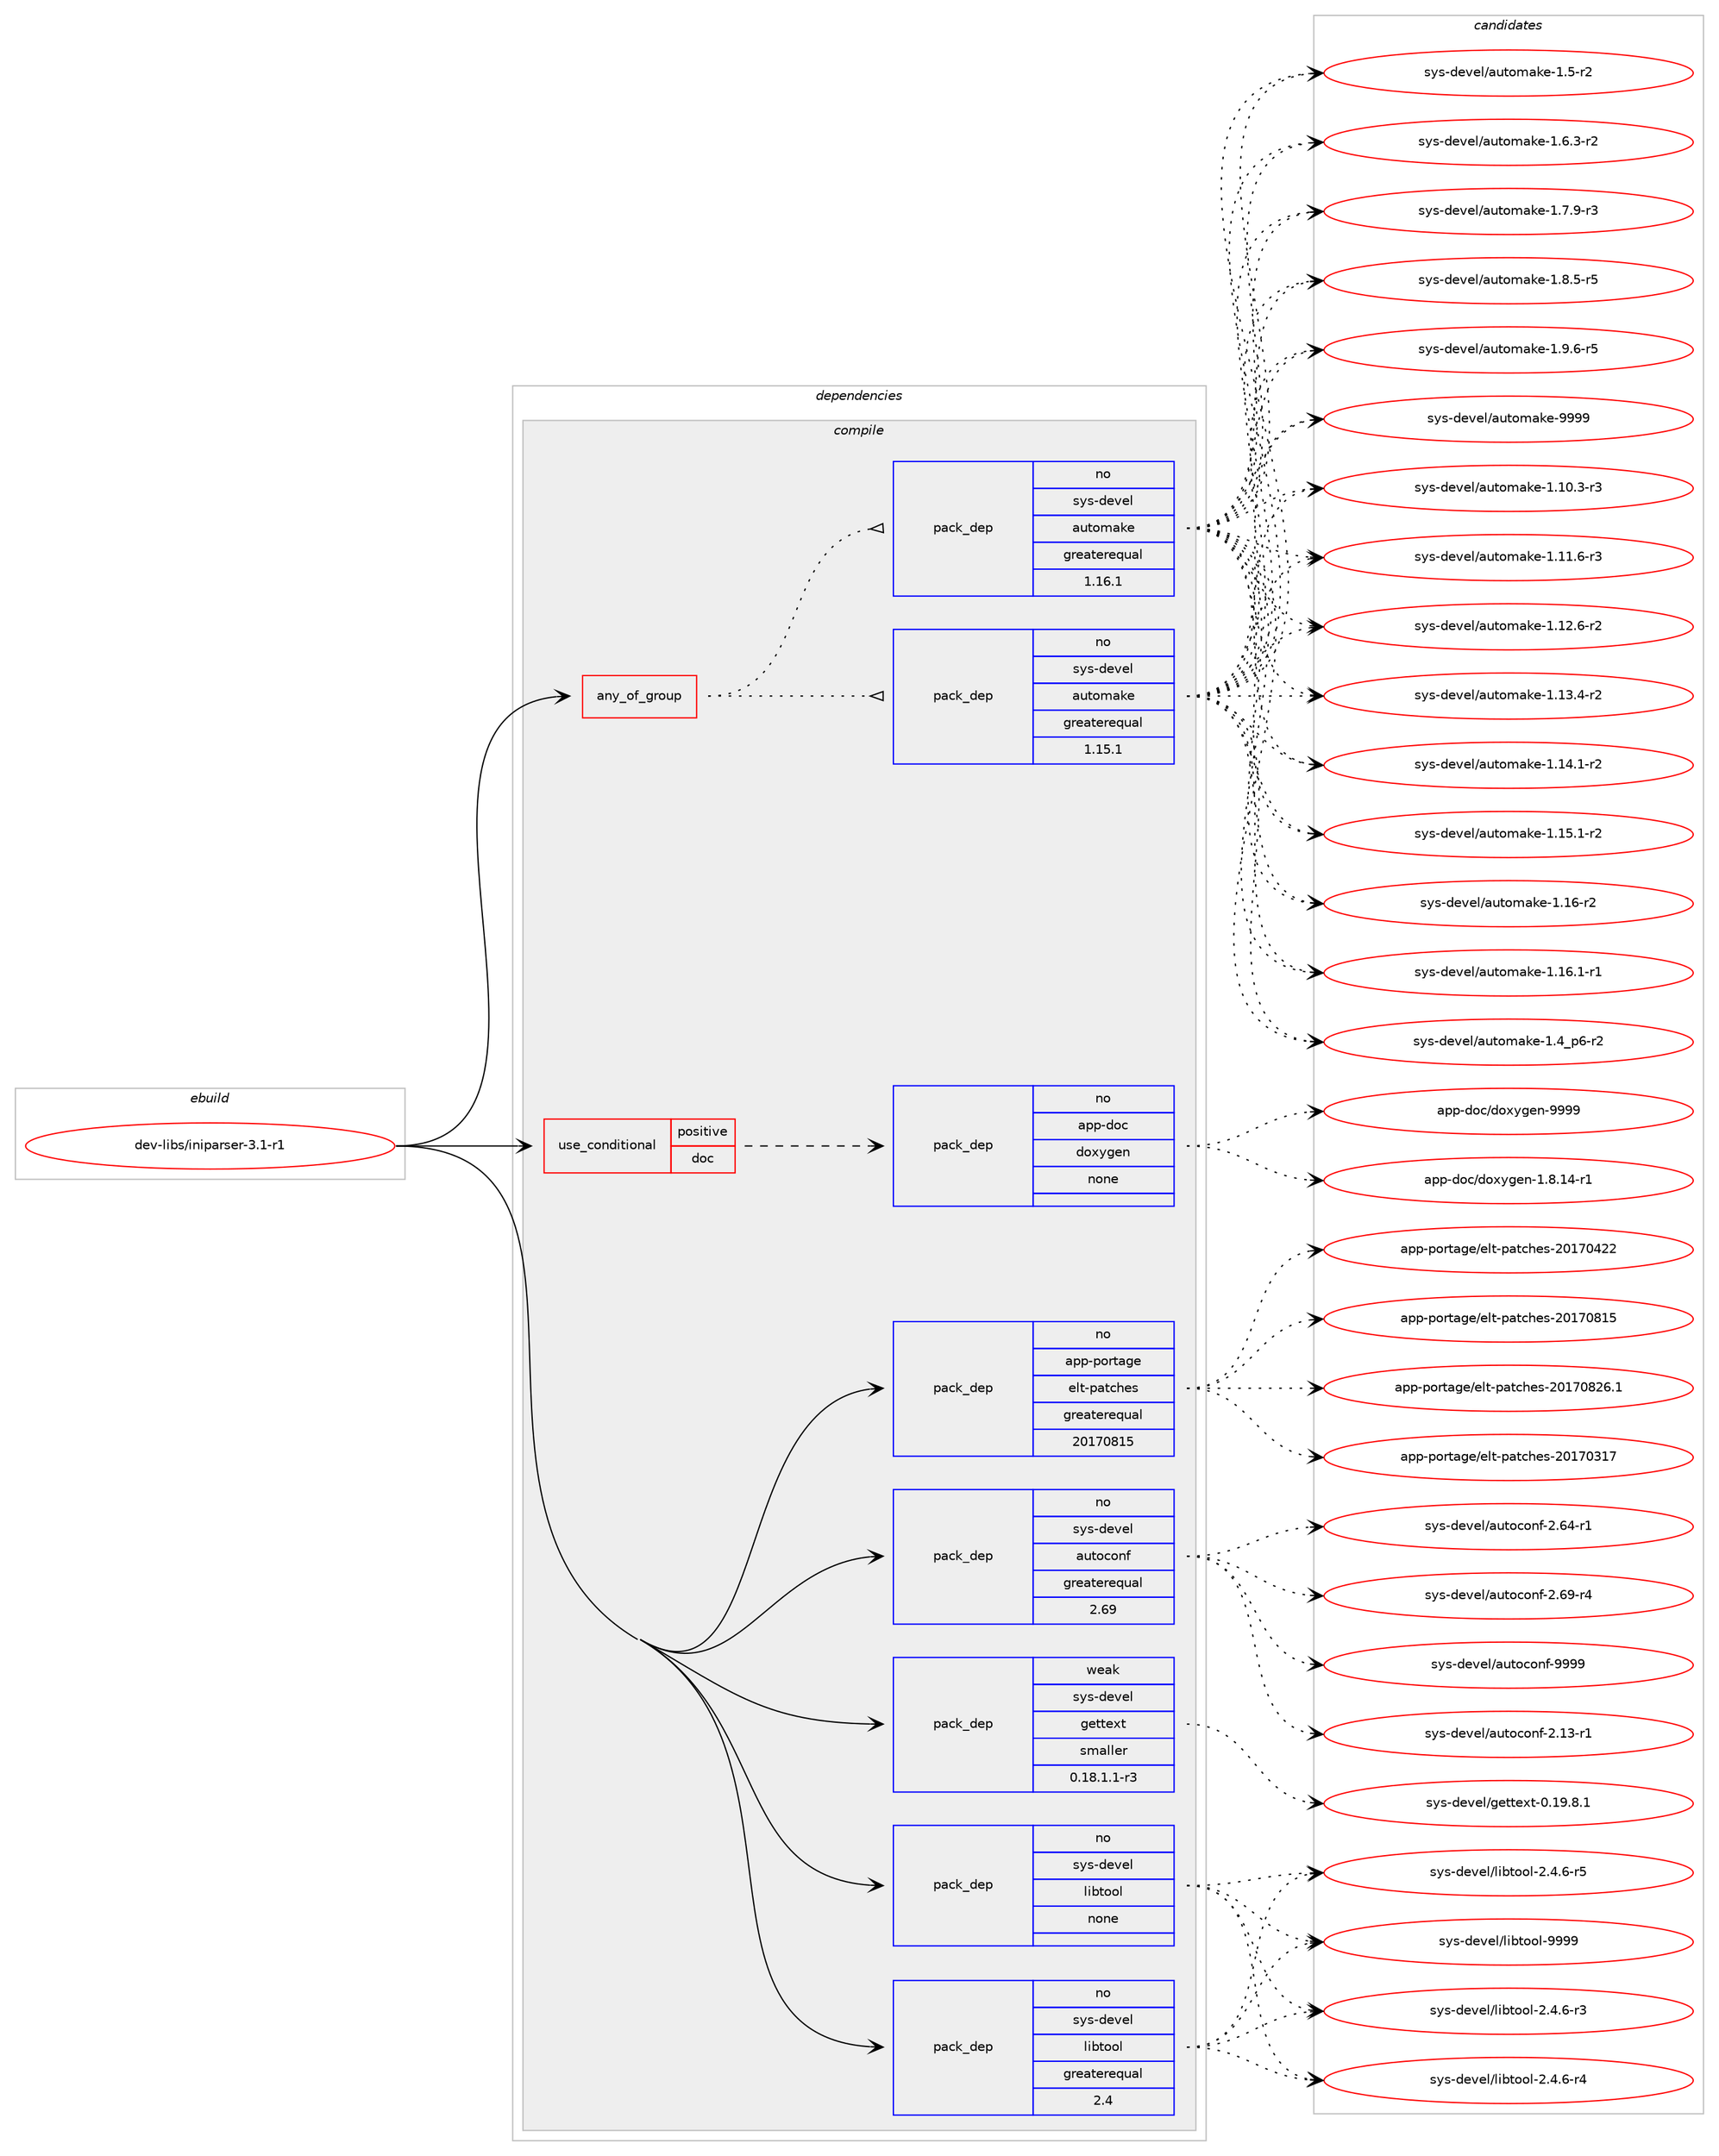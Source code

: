 digraph prolog {

# *************
# Graph options
# *************

newrank=true;
concentrate=true;
compound=true;
graph [rankdir=LR,fontname=Helvetica,fontsize=10,ranksep=1.5];#, ranksep=2.5, nodesep=0.2];
edge  [arrowhead=vee];
node  [fontname=Helvetica,fontsize=10];

# **********
# The ebuild
# **********

subgraph cluster_leftcol {
color=gray;
rank=same;
label=<<i>ebuild</i>>;
id [label="dev-libs/iniparser-3.1-r1", color=red, width=4, href="../dev-libs/iniparser-3.1-r1.svg"];
}

# ****************
# The dependencies
# ****************

subgraph cluster_midcol {
color=gray;
label=<<i>dependencies</i>>;
subgraph cluster_compile {
fillcolor="#eeeeee";
style=filled;
label=<<i>compile</i>>;
subgraph any22177 {
dependency1366408 [label=<<TABLE BORDER="0" CELLBORDER="1" CELLSPACING="0" CELLPADDING="4"><TR><TD CELLPADDING="10">any_of_group</TD></TR></TABLE>>, shape=none, color=red];subgraph pack977924 {
dependency1366409 [label=<<TABLE BORDER="0" CELLBORDER="1" CELLSPACING="0" CELLPADDING="4" WIDTH="220"><TR><TD ROWSPAN="6" CELLPADDING="30">pack_dep</TD></TR><TR><TD WIDTH="110">no</TD></TR><TR><TD>sys-devel</TD></TR><TR><TD>automake</TD></TR><TR><TD>greaterequal</TD></TR><TR><TD>1.16.1</TD></TR></TABLE>>, shape=none, color=blue];
}
dependency1366408:e -> dependency1366409:w [weight=20,style="dotted",arrowhead="oinv"];
subgraph pack977925 {
dependency1366410 [label=<<TABLE BORDER="0" CELLBORDER="1" CELLSPACING="0" CELLPADDING="4" WIDTH="220"><TR><TD ROWSPAN="6" CELLPADDING="30">pack_dep</TD></TR><TR><TD WIDTH="110">no</TD></TR><TR><TD>sys-devel</TD></TR><TR><TD>automake</TD></TR><TR><TD>greaterequal</TD></TR><TR><TD>1.15.1</TD></TR></TABLE>>, shape=none, color=blue];
}
dependency1366408:e -> dependency1366410:w [weight=20,style="dotted",arrowhead="oinv"];
}
id:e -> dependency1366408:w [weight=20,style="solid",arrowhead="vee"];
subgraph cond365755 {
dependency1366411 [label=<<TABLE BORDER="0" CELLBORDER="1" CELLSPACING="0" CELLPADDING="4"><TR><TD ROWSPAN="3" CELLPADDING="10">use_conditional</TD></TR><TR><TD>positive</TD></TR><TR><TD>doc</TD></TR></TABLE>>, shape=none, color=red];
subgraph pack977926 {
dependency1366412 [label=<<TABLE BORDER="0" CELLBORDER="1" CELLSPACING="0" CELLPADDING="4" WIDTH="220"><TR><TD ROWSPAN="6" CELLPADDING="30">pack_dep</TD></TR><TR><TD WIDTH="110">no</TD></TR><TR><TD>app-doc</TD></TR><TR><TD>doxygen</TD></TR><TR><TD>none</TD></TR><TR><TD></TD></TR></TABLE>>, shape=none, color=blue];
}
dependency1366411:e -> dependency1366412:w [weight=20,style="dashed",arrowhead="vee"];
}
id:e -> dependency1366411:w [weight=20,style="solid",arrowhead="vee"];
subgraph pack977927 {
dependency1366413 [label=<<TABLE BORDER="0" CELLBORDER="1" CELLSPACING="0" CELLPADDING="4" WIDTH="220"><TR><TD ROWSPAN="6" CELLPADDING="30">pack_dep</TD></TR><TR><TD WIDTH="110">no</TD></TR><TR><TD>app-portage</TD></TR><TR><TD>elt-patches</TD></TR><TR><TD>greaterequal</TD></TR><TR><TD>20170815</TD></TR></TABLE>>, shape=none, color=blue];
}
id:e -> dependency1366413:w [weight=20,style="solid",arrowhead="vee"];
subgraph pack977928 {
dependency1366414 [label=<<TABLE BORDER="0" CELLBORDER="1" CELLSPACING="0" CELLPADDING="4" WIDTH="220"><TR><TD ROWSPAN="6" CELLPADDING="30">pack_dep</TD></TR><TR><TD WIDTH="110">no</TD></TR><TR><TD>sys-devel</TD></TR><TR><TD>autoconf</TD></TR><TR><TD>greaterequal</TD></TR><TR><TD>2.69</TD></TR></TABLE>>, shape=none, color=blue];
}
id:e -> dependency1366414:w [weight=20,style="solid",arrowhead="vee"];
subgraph pack977929 {
dependency1366415 [label=<<TABLE BORDER="0" CELLBORDER="1" CELLSPACING="0" CELLPADDING="4" WIDTH="220"><TR><TD ROWSPAN="6" CELLPADDING="30">pack_dep</TD></TR><TR><TD WIDTH="110">no</TD></TR><TR><TD>sys-devel</TD></TR><TR><TD>libtool</TD></TR><TR><TD>greaterequal</TD></TR><TR><TD>2.4</TD></TR></TABLE>>, shape=none, color=blue];
}
id:e -> dependency1366415:w [weight=20,style="solid",arrowhead="vee"];
subgraph pack977930 {
dependency1366416 [label=<<TABLE BORDER="0" CELLBORDER="1" CELLSPACING="0" CELLPADDING="4" WIDTH="220"><TR><TD ROWSPAN="6" CELLPADDING="30">pack_dep</TD></TR><TR><TD WIDTH="110">no</TD></TR><TR><TD>sys-devel</TD></TR><TR><TD>libtool</TD></TR><TR><TD>none</TD></TR><TR><TD></TD></TR></TABLE>>, shape=none, color=blue];
}
id:e -> dependency1366416:w [weight=20,style="solid",arrowhead="vee"];
subgraph pack977931 {
dependency1366417 [label=<<TABLE BORDER="0" CELLBORDER="1" CELLSPACING="0" CELLPADDING="4" WIDTH="220"><TR><TD ROWSPAN="6" CELLPADDING="30">pack_dep</TD></TR><TR><TD WIDTH="110">weak</TD></TR><TR><TD>sys-devel</TD></TR><TR><TD>gettext</TD></TR><TR><TD>smaller</TD></TR><TR><TD>0.18.1.1-r3</TD></TR></TABLE>>, shape=none, color=blue];
}
id:e -> dependency1366417:w [weight=20,style="solid",arrowhead="vee"];
}
subgraph cluster_compileandrun {
fillcolor="#eeeeee";
style=filled;
label=<<i>compile and run</i>>;
}
subgraph cluster_run {
fillcolor="#eeeeee";
style=filled;
label=<<i>run</i>>;
}
}

# **************
# The candidates
# **************

subgraph cluster_choices {
rank=same;
color=gray;
label=<<i>candidates</i>>;

subgraph choice977924 {
color=black;
nodesep=1;
choice11512111545100101118101108479711711611110997107101454946494846514511451 [label="sys-devel/automake-1.10.3-r3", color=red, width=4,href="../sys-devel/automake-1.10.3-r3.svg"];
choice11512111545100101118101108479711711611110997107101454946494946544511451 [label="sys-devel/automake-1.11.6-r3", color=red, width=4,href="../sys-devel/automake-1.11.6-r3.svg"];
choice11512111545100101118101108479711711611110997107101454946495046544511450 [label="sys-devel/automake-1.12.6-r2", color=red, width=4,href="../sys-devel/automake-1.12.6-r2.svg"];
choice11512111545100101118101108479711711611110997107101454946495146524511450 [label="sys-devel/automake-1.13.4-r2", color=red, width=4,href="../sys-devel/automake-1.13.4-r2.svg"];
choice11512111545100101118101108479711711611110997107101454946495246494511450 [label="sys-devel/automake-1.14.1-r2", color=red, width=4,href="../sys-devel/automake-1.14.1-r2.svg"];
choice11512111545100101118101108479711711611110997107101454946495346494511450 [label="sys-devel/automake-1.15.1-r2", color=red, width=4,href="../sys-devel/automake-1.15.1-r2.svg"];
choice1151211154510010111810110847971171161111099710710145494649544511450 [label="sys-devel/automake-1.16-r2", color=red, width=4,href="../sys-devel/automake-1.16-r2.svg"];
choice11512111545100101118101108479711711611110997107101454946495446494511449 [label="sys-devel/automake-1.16.1-r1", color=red, width=4,href="../sys-devel/automake-1.16.1-r1.svg"];
choice115121115451001011181011084797117116111109971071014549465295112544511450 [label="sys-devel/automake-1.4_p6-r2", color=red, width=4,href="../sys-devel/automake-1.4_p6-r2.svg"];
choice11512111545100101118101108479711711611110997107101454946534511450 [label="sys-devel/automake-1.5-r2", color=red, width=4,href="../sys-devel/automake-1.5-r2.svg"];
choice115121115451001011181011084797117116111109971071014549465446514511450 [label="sys-devel/automake-1.6.3-r2", color=red, width=4,href="../sys-devel/automake-1.6.3-r2.svg"];
choice115121115451001011181011084797117116111109971071014549465546574511451 [label="sys-devel/automake-1.7.9-r3", color=red, width=4,href="../sys-devel/automake-1.7.9-r3.svg"];
choice115121115451001011181011084797117116111109971071014549465646534511453 [label="sys-devel/automake-1.8.5-r5", color=red, width=4,href="../sys-devel/automake-1.8.5-r5.svg"];
choice115121115451001011181011084797117116111109971071014549465746544511453 [label="sys-devel/automake-1.9.6-r5", color=red, width=4,href="../sys-devel/automake-1.9.6-r5.svg"];
choice115121115451001011181011084797117116111109971071014557575757 [label="sys-devel/automake-9999", color=red, width=4,href="../sys-devel/automake-9999.svg"];
dependency1366409:e -> choice11512111545100101118101108479711711611110997107101454946494846514511451:w [style=dotted,weight="100"];
dependency1366409:e -> choice11512111545100101118101108479711711611110997107101454946494946544511451:w [style=dotted,weight="100"];
dependency1366409:e -> choice11512111545100101118101108479711711611110997107101454946495046544511450:w [style=dotted,weight="100"];
dependency1366409:e -> choice11512111545100101118101108479711711611110997107101454946495146524511450:w [style=dotted,weight="100"];
dependency1366409:e -> choice11512111545100101118101108479711711611110997107101454946495246494511450:w [style=dotted,weight="100"];
dependency1366409:e -> choice11512111545100101118101108479711711611110997107101454946495346494511450:w [style=dotted,weight="100"];
dependency1366409:e -> choice1151211154510010111810110847971171161111099710710145494649544511450:w [style=dotted,weight="100"];
dependency1366409:e -> choice11512111545100101118101108479711711611110997107101454946495446494511449:w [style=dotted,weight="100"];
dependency1366409:e -> choice115121115451001011181011084797117116111109971071014549465295112544511450:w [style=dotted,weight="100"];
dependency1366409:e -> choice11512111545100101118101108479711711611110997107101454946534511450:w [style=dotted,weight="100"];
dependency1366409:e -> choice115121115451001011181011084797117116111109971071014549465446514511450:w [style=dotted,weight="100"];
dependency1366409:e -> choice115121115451001011181011084797117116111109971071014549465546574511451:w [style=dotted,weight="100"];
dependency1366409:e -> choice115121115451001011181011084797117116111109971071014549465646534511453:w [style=dotted,weight="100"];
dependency1366409:e -> choice115121115451001011181011084797117116111109971071014549465746544511453:w [style=dotted,weight="100"];
dependency1366409:e -> choice115121115451001011181011084797117116111109971071014557575757:w [style=dotted,weight="100"];
}
subgraph choice977925 {
color=black;
nodesep=1;
choice11512111545100101118101108479711711611110997107101454946494846514511451 [label="sys-devel/automake-1.10.3-r3", color=red, width=4,href="../sys-devel/automake-1.10.3-r3.svg"];
choice11512111545100101118101108479711711611110997107101454946494946544511451 [label="sys-devel/automake-1.11.6-r3", color=red, width=4,href="../sys-devel/automake-1.11.6-r3.svg"];
choice11512111545100101118101108479711711611110997107101454946495046544511450 [label="sys-devel/automake-1.12.6-r2", color=red, width=4,href="../sys-devel/automake-1.12.6-r2.svg"];
choice11512111545100101118101108479711711611110997107101454946495146524511450 [label="sys-devel/automake-1.13.4-r2", color=red, width=4,href="../sys-devel/automake-1.13.4-r2.svg"];
choice11512111545100101118101108479711711611110997107101454946495246494511450 [label="sys-devel/automake-1.14.1-r2", color=red, width=4,href="../sys-devel/automake-1.14.1-r2.svg"];
choice11512111545100101118101108479711711611110997107101454946495346494511450 [label="sys-devel/automake-1.15.1-r2", color=red, width=4,href="../sys-devel/automake-1.15.1-r2.svg"];
choice1151211154510010111810110847971171161111099710710145494649544511450 [label="sys-devel/automake-1.16-r2", color=red, width=4,href="../sys-devel/automake-1.16-r2.svg"];
choice11512111545100101118101108479711711611110997107101454946495446494511449 [label="sys-devel/automake-1.16.1-r1", color=red, width=4,href="../sys-devel/automake-1.16.1-r1.svg"];
choice115121115451001011181011084797117116111109971071014549465295112544511450 [label="sys-devel/automake-1.4_p6-r2", color=red, width=4,href="../sys-devel/automake-1.4_p6-r2.svg"];
choice11512111545100101118101108479711711611110997107101454946534511450 [label="sys-devel/automake-1.5-r2", color=red, width=4,href="../sys-devel/automake-1.5-r2.svg"];
choice115121115451001011181011084797117116111109971071014549465446514511450 [label="sys-devel/automake-1.6.3-r2", color=red, width=4,href="../sys-devel/automake-1.6.3-r2.svg"];
choice115121115451001011181011084797117116111109971071014549465546574511451 [label="sys-devel/automake-1.7.9-r3", color=red, width=4,href="../sys-devel/automake-1.7.9-r3.svg"];
choice115121115451001011181011084797117116111109971071014549465646534511453 [label="sys-devel/automake-1.8.5-r5", color=red, width=4,href="../sys-devel/automake-1.8.5-r5.svg"];
choice115121115451001011181011084797117116111109971071014549465746544511453 [label="sys-devel/automake-1.9.6-r5", color=red, width=4,href="../sys-devel/automake-1.9.6-r5.svg"];
choice115121115451001011181011084797117116111109971071014557575757 [label="sys-devel/automake-9999", color=red, width=4,href="../sys-devel/automake-9999.svg"];
dependency1366410:e -> choice11512111545100101118101108479711711611110997107101454946494846514511451:w [style=dotted,weight="100"];
dependency1366410:e -> choice11512111545100101118101108479711711611110997107101454946494946544511451:w [style=dotted,weight="100"];
dependency1366410:e -> choice11512111545100101118101108479711711611110997107101454946495046544511450:w [style=dotted,weight="100"];
dependency1366410:e -> choice11512111545100101118101108479711711611110997107101454946495146524511450:w [style=dotted,weight="100"];
dependency1366410:e -> choice11512111545100101118101108479711711611110997107101454946495246494511450:w [style=dotted,weight="100"];
dependency1366410:e -> choice11512111545100101118101108479711711611110997107101454946495346494511450:w [style=dotted,weight="100"];
dependency1366410:e -> choice1151211154510010111810110847971171161111099710710145494649544511450:w [style=dotted,weight="100"];
dependency1366410:e -> choice11512111545100101118101108479711711611110997107101454946495446494511449:w [style=dotted,weight="100"];
dependency1366410:e -> choice115121115451001011181011084797117116111109971071014549465295112544511450:w [style=dotted,weight="100"];
dependency1366410:e -> choice11512111545100101118101108479711711611110997107101454946534511450:w [style=dotted,weight="100"];
dependency1366410:e -> choice115121115451001011181011084797117116111109971071014549465446514511450:w [style=dotted,weight="100"];
dependency1366410:e -> choice115121115451001011181011084797117116111109971071014549465546574511451:w [style=dotted,weight="100"];
dependency1366410:e -> choice115121115451001011181011084797117116111109971071014549465646534511453:w [style=dotted,weight="100"];
dependency1366410:e -> choice115121115451001011181011084797117116111109971071014549465746544511453:w [style=dotted,weight="100"];
dependency1366410:e -> choice115121115451001011181011084797117116111109971071014557575757:w [style=dotted,weight="100"];
}
subgraph choice977926 {
color=black;
nodesep=1;
choice97112112451001119947100111120121103101110454946564649524511449 [label="app-doc/doxygen-1.8.14-r1", color=red, width=4,href="../app-doc/doxygen-1.8.14-r1.svg"];
choice971121124510011199471001111201211031011104557575757 [label="app-doc/doxygen-9999", color=red, width=4,href="../app-doc/doxygen-9999.svg"];
dependency1366412:e -> choice97112112451001119947100111120121103101110454946564649524511449:w [style=dotted,weight="100"];
dependency1366412:e -> choice971121124510011199471001111201211031011104557575757:w [style=dotted,weight="100"];
}
subgraph choice977927 {
color=black;
nodesep=1;
choice97112112451121111141169710310147101108116451129711699104101115455048495548514955 [label="app-portage/elt-patches-20170317", color=red, width=4,href="../app-portage/elt-patches-20170317.svg"];
choice97112112451121111141169710310147101108116451129711699104101115455048495548525050 [label="app-portage/elt-patches-20170422", color=red, width=4,href="../app-portage/elt-patches-20170422.svg"];
choice97112112451121111141169710310147101108116451129711699104101115455048495548564953 [label="app-portage/elt-patches-20170815", color=red, width=4,href="../app-portage/elt-patches-20170815.svg"];
choice971121124511211111411697103101471011081164511297116991041011154550484955485650544649 [label="app-portage/elt-patches-20170826.1", color=red, width=4,href="../app-portage/elt-patches-20170826.1.svg"];
dependency1366413:e -> choice97112112451121111141169710310147101108116451129711699104101115455048495548514955:w [style=dotted,weight="100"];
dependency1366413:e -> choice97112112451121111141169710310147101108116451129711699104101115455048495548525050:w [style=dotted,weight="100"];
dependency1366413:e -> choice97112112451121111141169710310147101108116451129711699104101115455048495548564953:w [style=dotted,weight="100"];
dependency1366413:e -> choice971121124511211111411697103101471011081164511297116991041011154550484955485650544649:w [style=dotted,weight="100"];
}
subgraph choice977928 {
color=black;
nodesep=1;
choice1151211154510010111810110847971171161119911111010245504649514511449 [label="sys-devel/autoconf-2.13-r1", color=red, width=4,href="../sys-devel/autoconf-2.13-r1.svg"];
choice1151211154510010111810110847971171161119911111010245504654524511449 [label="sys-devel/autoconf-2.64-r1", color=red, width=4,href="../sys-devel/autoconf-2.64-r1.svg"];
choice1151211154510010111810110847971171161119911111010245504654574511452 [label="sys-devel/autoconf-2.69-r4", color=red, width=4,href="../sys-devel/autoconf-2.69-r4.svg"];
choice115121115451001011181011084797117116111991111101024557575757 [label="sys-devel/autoconf-9999", color=red, width=4,href="../sys-devel/autoconf-9999.svg"];
dependency1366414:e -> choice1151211154510010111810110847971171161119911111010245504649514511449:w [style=dotted,weight="100"];
dependency1366414:e -> choice1151211154510010111810110847971171161119911111010245504654524511449:w [style=dotted,weight="100"];
dependency1366414:e -> choice1151211154510010111810110847971171161119911111010245504654574511452:w [style=dotted,weight="100"];
dependency1366414:e -> choice115121115451001011181011084797117116111991111101024557575757:w [style=dotted,weight="100"];
}
subgraph choice977929 {
color=black;
nodesep=1;
choice1151211154510010111810110847108105981161111111084550465246544511451 [label="sys-devel/libtool-2.4.6-r3", color=red, width=4,href="../sys-devel/libtool-2.4.6-r3.svg"];
choice1151211154510010111810110847108105981161111111084550465246544511452 [label="sys-devel/libtool-2.4.6-r4", color=red, width=4,href="../sys-devel/libtool-2.4.6-r4.svg"];
choice1151211154510010111810110847108105981161111111084550465246544511453 [label="sys-devel/libtool-2.4.6-r5", color=red, width=4,href="../sys-devel/libtool-2.4.6-r5.svg"];
choice1151211154510010111810110847108105981161111111084557575757 [label="sys-devel/libtool-9999", color=red, width=4,href="../sys-devel/libtool-9999.svg"];
dependency1366415:e -> choice1151211154510010111810110847108105981161111111084550465246544511451:w [style=dotted,weight="100"];
dependency1366415:e -> choice1151211154510010111810110847108105981161111111084550465246544511452:w [style=dotted,weight="100"];
dependency1366415:e -> choice1151211154510010111810110847108105981161111111084550465246544511453:w [style=dotted,weight="100"];
dependency1366415:e -> choice1151211154510010111810110847108105981161111111084557575757:w [style=dotted,weight="100"];
}
subgraph choice977930 {
color=black;
nodesep=1;
choice1151211154510010111810110847108105981161111111084550465246544511451 [label="sys-devel/libtool-2.4.6-r3", color=red, width=4,href="../sys-devel/libtool-2.4.6-r3.svg"];
choice1151211154510010111810110847108105981161111111084550465246544511452 [label="sys-devel/libtool-2.4.6-r4", color=red, width=4,href="../sys-devel/libtool-2.4.6-r4.svg"];
choice1151211154510010111810110847108105981161111111084550465246544511453 [label="sys-devel/libtool-2.4.6-r5", color=red, width=4,href="../sys-devel/libtool-2.4.6-r5.svg"];
choice1151211154510010111810110847108105981161111111084557575757 [label="sys-devel/libtool-9999", color=red, width=4,href="../sys-devel/libtool-9999.svg"];
dependency1366416:e -> choice1151211154510010111810110847108105981161111111084550465246544511451:w [style=dotted,weight="100"];
dependency1366416:e -> choice1151211154510010111810110847108105981161111111084550465246544511452:w [style=dotted,weight="100"];
dependency1366416:e -> choice1151211154510010111810110847108105981161111111084550465246544511453:w [style=dotted,weight="100"];
dependency1366416:e -> choice1151211154510010111810110847108105981161111111084557575757:w [style=dotted,weight="100"];
}
subgraph choice977931 {
color=black;
nodesep=1;
choice1151211154510010111810110847103101116116101120116454846495746564649 [label="sys-devel/gettext-0.19.8.1", color=red, width=4,href="../sys-devel/gettext-0.19.8.1.svg"];
dependency1366417:e -> choice1151211154510010111810110847103101116116101120116454846495746564649:w [style=dotted,weight="100"];
}
}

}
